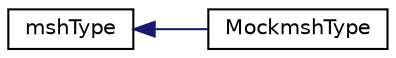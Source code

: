 digraph "Graphical Class Hierarchy"
{
 // LATEX_PDF_SIZE
  edge [fontname="Helvetica",fontsize="10",labelfontname="Helvetica",labelfontsize="10"];
  node [fontname="Helvetica",fontsize="10",shape=record];
  rankdir="LR";
  Node0 [label="mshType",height=0.2,width=0.4,color="black", fillcolor="white", style="filled",URL="$classmsh_type.html",tooltip="This is the container for a mesh or NURBS patch, those specific to NURBS are noted."];
  Node0 -> Node1 [dir="back",color="midnightblue",fontsize="10",style="solid",fontname="Helvetica"];
  Node1 [label="MockmshType",height=0.2,width=0.4,color="black", fillcolor="white", style="filled",URL="$class_mockmsh_type.html",tooltip=" "];
}
